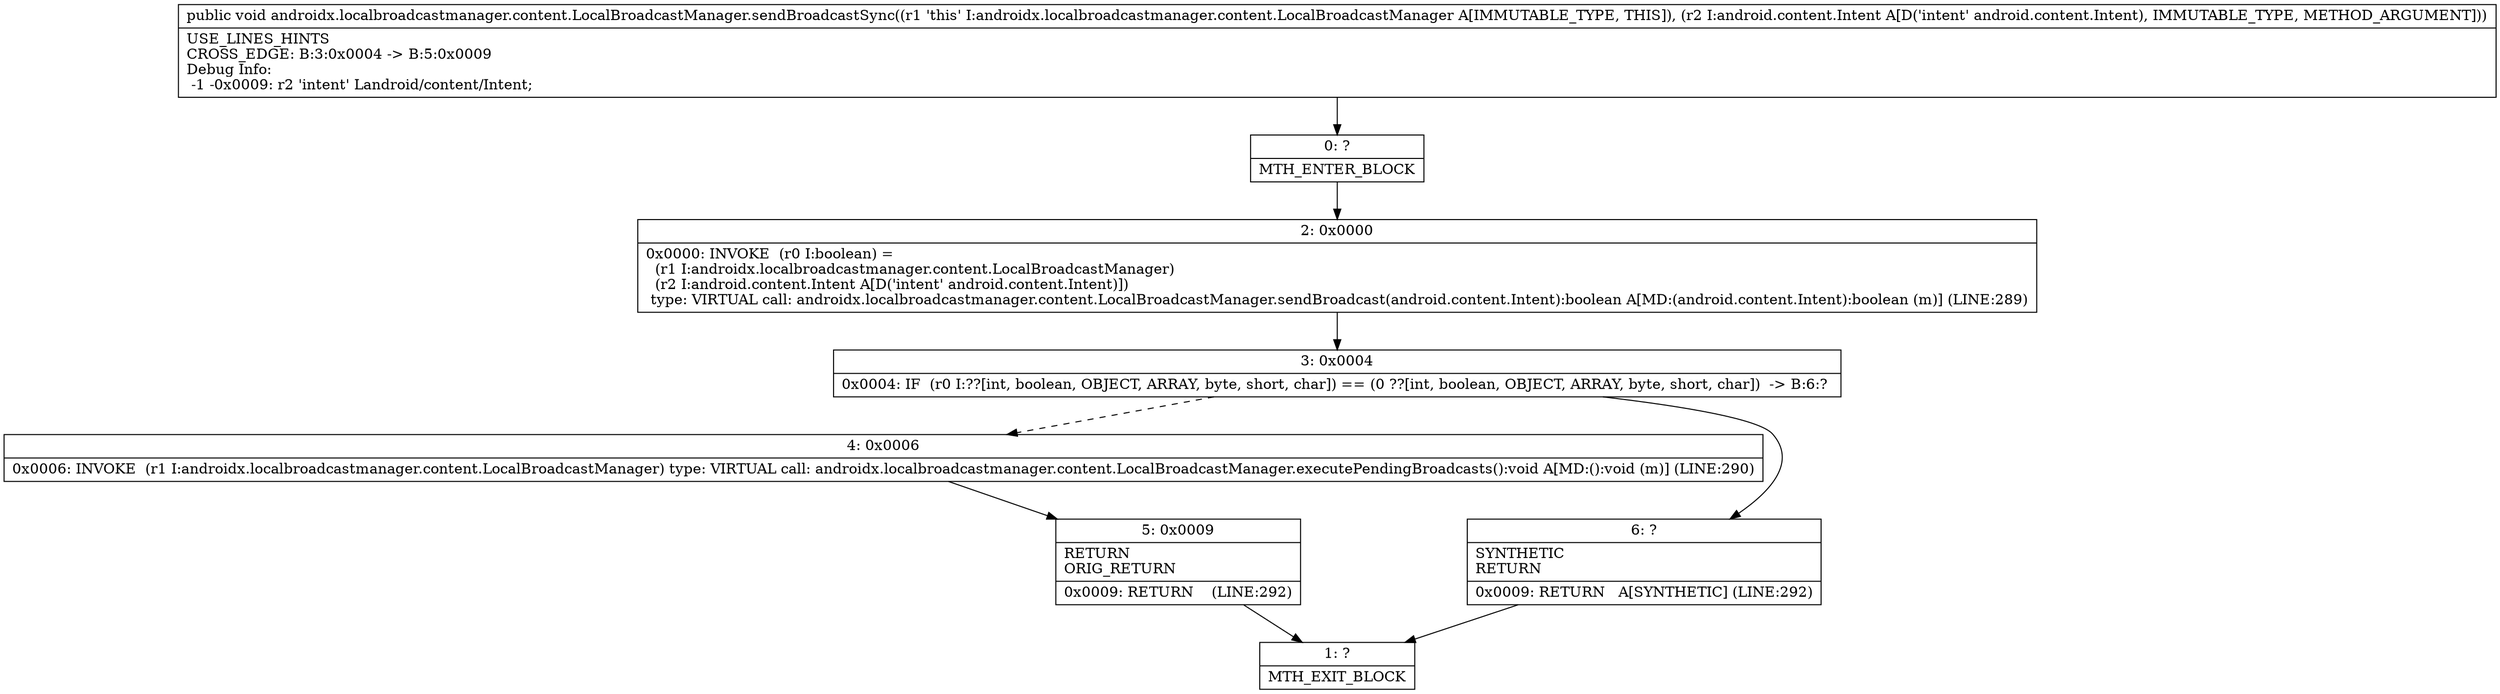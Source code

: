 digraph "CFG forandroidx.localbroadcastmanager.content.LocalBroadcastManager.sendBroadcastSync(Landroid\/content\/Intent;)V" {
Node_0 [shape=record,label="{0\:\ ?|MTH_ENTER_BLOCK\l}"];
Node_2 [shape=record,label="{2\:\ 0x0000|0x0000: INVOKE  (r0 I:boolean) = \l  (r1 I:androidx.localbroadcastmanager.content.LocalBroadcastManager)\l  (r2 I:android.content.Intent A[D('intent' android.content.Intent)])\l type: VIRTUAL call: androidx.localbroadcastmanager.content.LocalBroadcastManager.sendBroadcast(android.content.Intent):boolean A[MD:(android.content.Intent):boolean (m)] (LINE:289)\l}"];
Node_3 [shape=record,label="{3\:\ 0x0004|0x0004: IF  (r0 I:??[int, boolean, OBJECT, ARRAY, byte, short, char]) == (0 ??[int, boolean, OBJECT, ARRAY, byte, short, char])  \-\> B:6:? \l}"];
Node_4 [shape=record,label="{4\:\ 0x0006|0x0006: INVOKE  (r1 I:androidx.localbroadcastmanager.content.LocalBroadcastManager) type: VIRTUAL call: androidx.localbroadcastmanager.content.LocalBroadcastManager.executePendingBroadcasts():void A[MD:():void (m)] (LINE:290)\l}"];
Node_5 [shape=record,label="{5\:\ 0x0009|RETURN\lORIG_RETURN\l|0x0009: RETURN    (LINE:292)\l}"];
Node_1 [shape=record,label="{1\:\ ?|MTH_EXIT_BLOCK\l}"];
Node_6 [shape=record,label="{6\:\ ?|SYNTHETIC\lRETURN\l|0x0009: RETURN   A[SYNTHETIC] (LINE:292)\l}"];
MethodNode[shape=record,label="{public void androidx.localbroadcastmanager.content.LocalBroadcastManager.sendBroadcastSync((r1 'this' I:androidx.localbroadcastmanager.content.LocalBroadcastManager A[IMMUTABLE_TYPE, THIS]), (r2 I:android.content.Intent A[D('intent' android.content.Intent), IMMUTABLE_TYPE, METHOD_ARGUMENT]))  | USE_LINES_HINTS\lCROSS_EDGE: B:3:0x0004 \-\> B:5:0x0009\lDebug Info:\l  \-1 \-0x0009: r2 'intent' Landroid\/content\/Intent;\l}"];
MethodNode -> Node_0;Node_0 -> Node_2;
Node_2 -> Node_3;
Node_3 -> Node_4[style=dashed];
Node_3 -> Node_6;
Node_4 -> Node_5;
Node_5 -> Node_1;
Node_6 -> Node_1;
}

